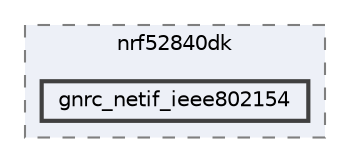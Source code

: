 digraph "/home/mj/Desktop/IoT-Chat-Digitalization/TextYourIoTDevice/bin/nrf52840dk/gnrc_netif_ieee802154"
{
 // LATEX_PDF_SIZE
  bgcolor="transparent";
  edge [fontname=Helvetica,fontsize=10,labelfontname=Helvetica,labelfontsize=10];
  node [fontname=Helvetica,fontsize=10,shape=box,height=0.2,width=0.4];
  compound=true
  subgraph clusterdir_0c725116918d2e080617d882693859a8 {
    graph [ bgcolor="#edf0f7", pencolor="grey50", label="nrf52840dk", fontname=Helvetica,fontsize=10 style="filled,dashed", URL="dir_0c725116918d2e080617d882693859a8.html",tooltip=""]
  dir_0716e6d99616723be623620075acb8c2 [label="gnrc_netif_ieee802154", fillcolor="#edf0f7", color="grey25", style="filled,bold", URL="dir_0716e6d99616723be623620075acb8c2.html",tooltip=""];
  }
}
